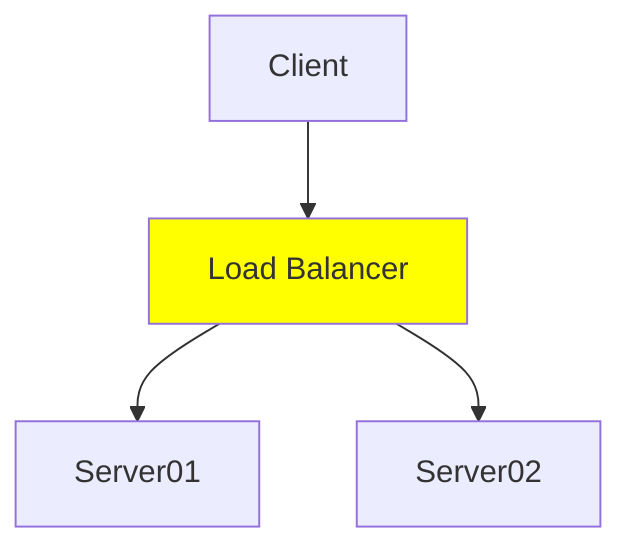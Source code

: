 graph TD
  A[Client] --> B[Load Balancer]
  B --> C[Server01]
  B --> D[Server02]
  style B fill:yellow